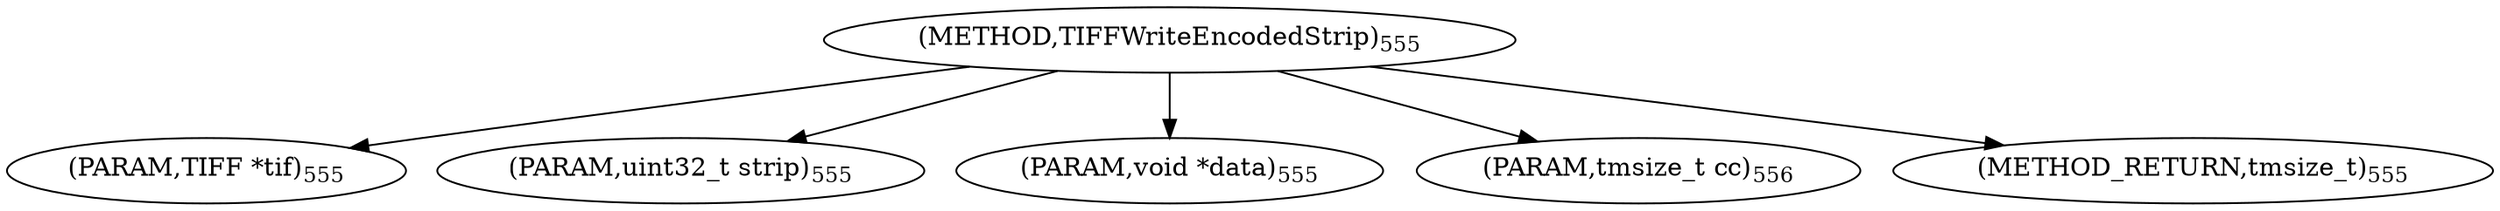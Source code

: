 digraph "TIFFWriteEncodedStrip" {  
"9168" [label = <(METHOD,TIFFWriteEncodedStrip)<SUB>555</SUB>> ]
"9169" [label = <(PARAM,TIFF *tif)<SUB>555</SUB>> ]
"9170" [label = <(PARAM,uint32_t strip)<SUB>555</SUB>> ]
"9171" [label = <(PARAM,void *data)<SUB>555</SUB>> ]
"9172" [label = <(PARAM,tmsize_t cc)<SUB>556</SUB>> ]
"9173" [label = <(METHOD_RETURN,tmsize_t)<SUB>555</SUB>> ]
  "9168" -> "9169" 
  "9168" -> "9170" 
  "9168" -> "9171" 
  "9168" -> "9172" 
  "9168" -> "9173" 
}
